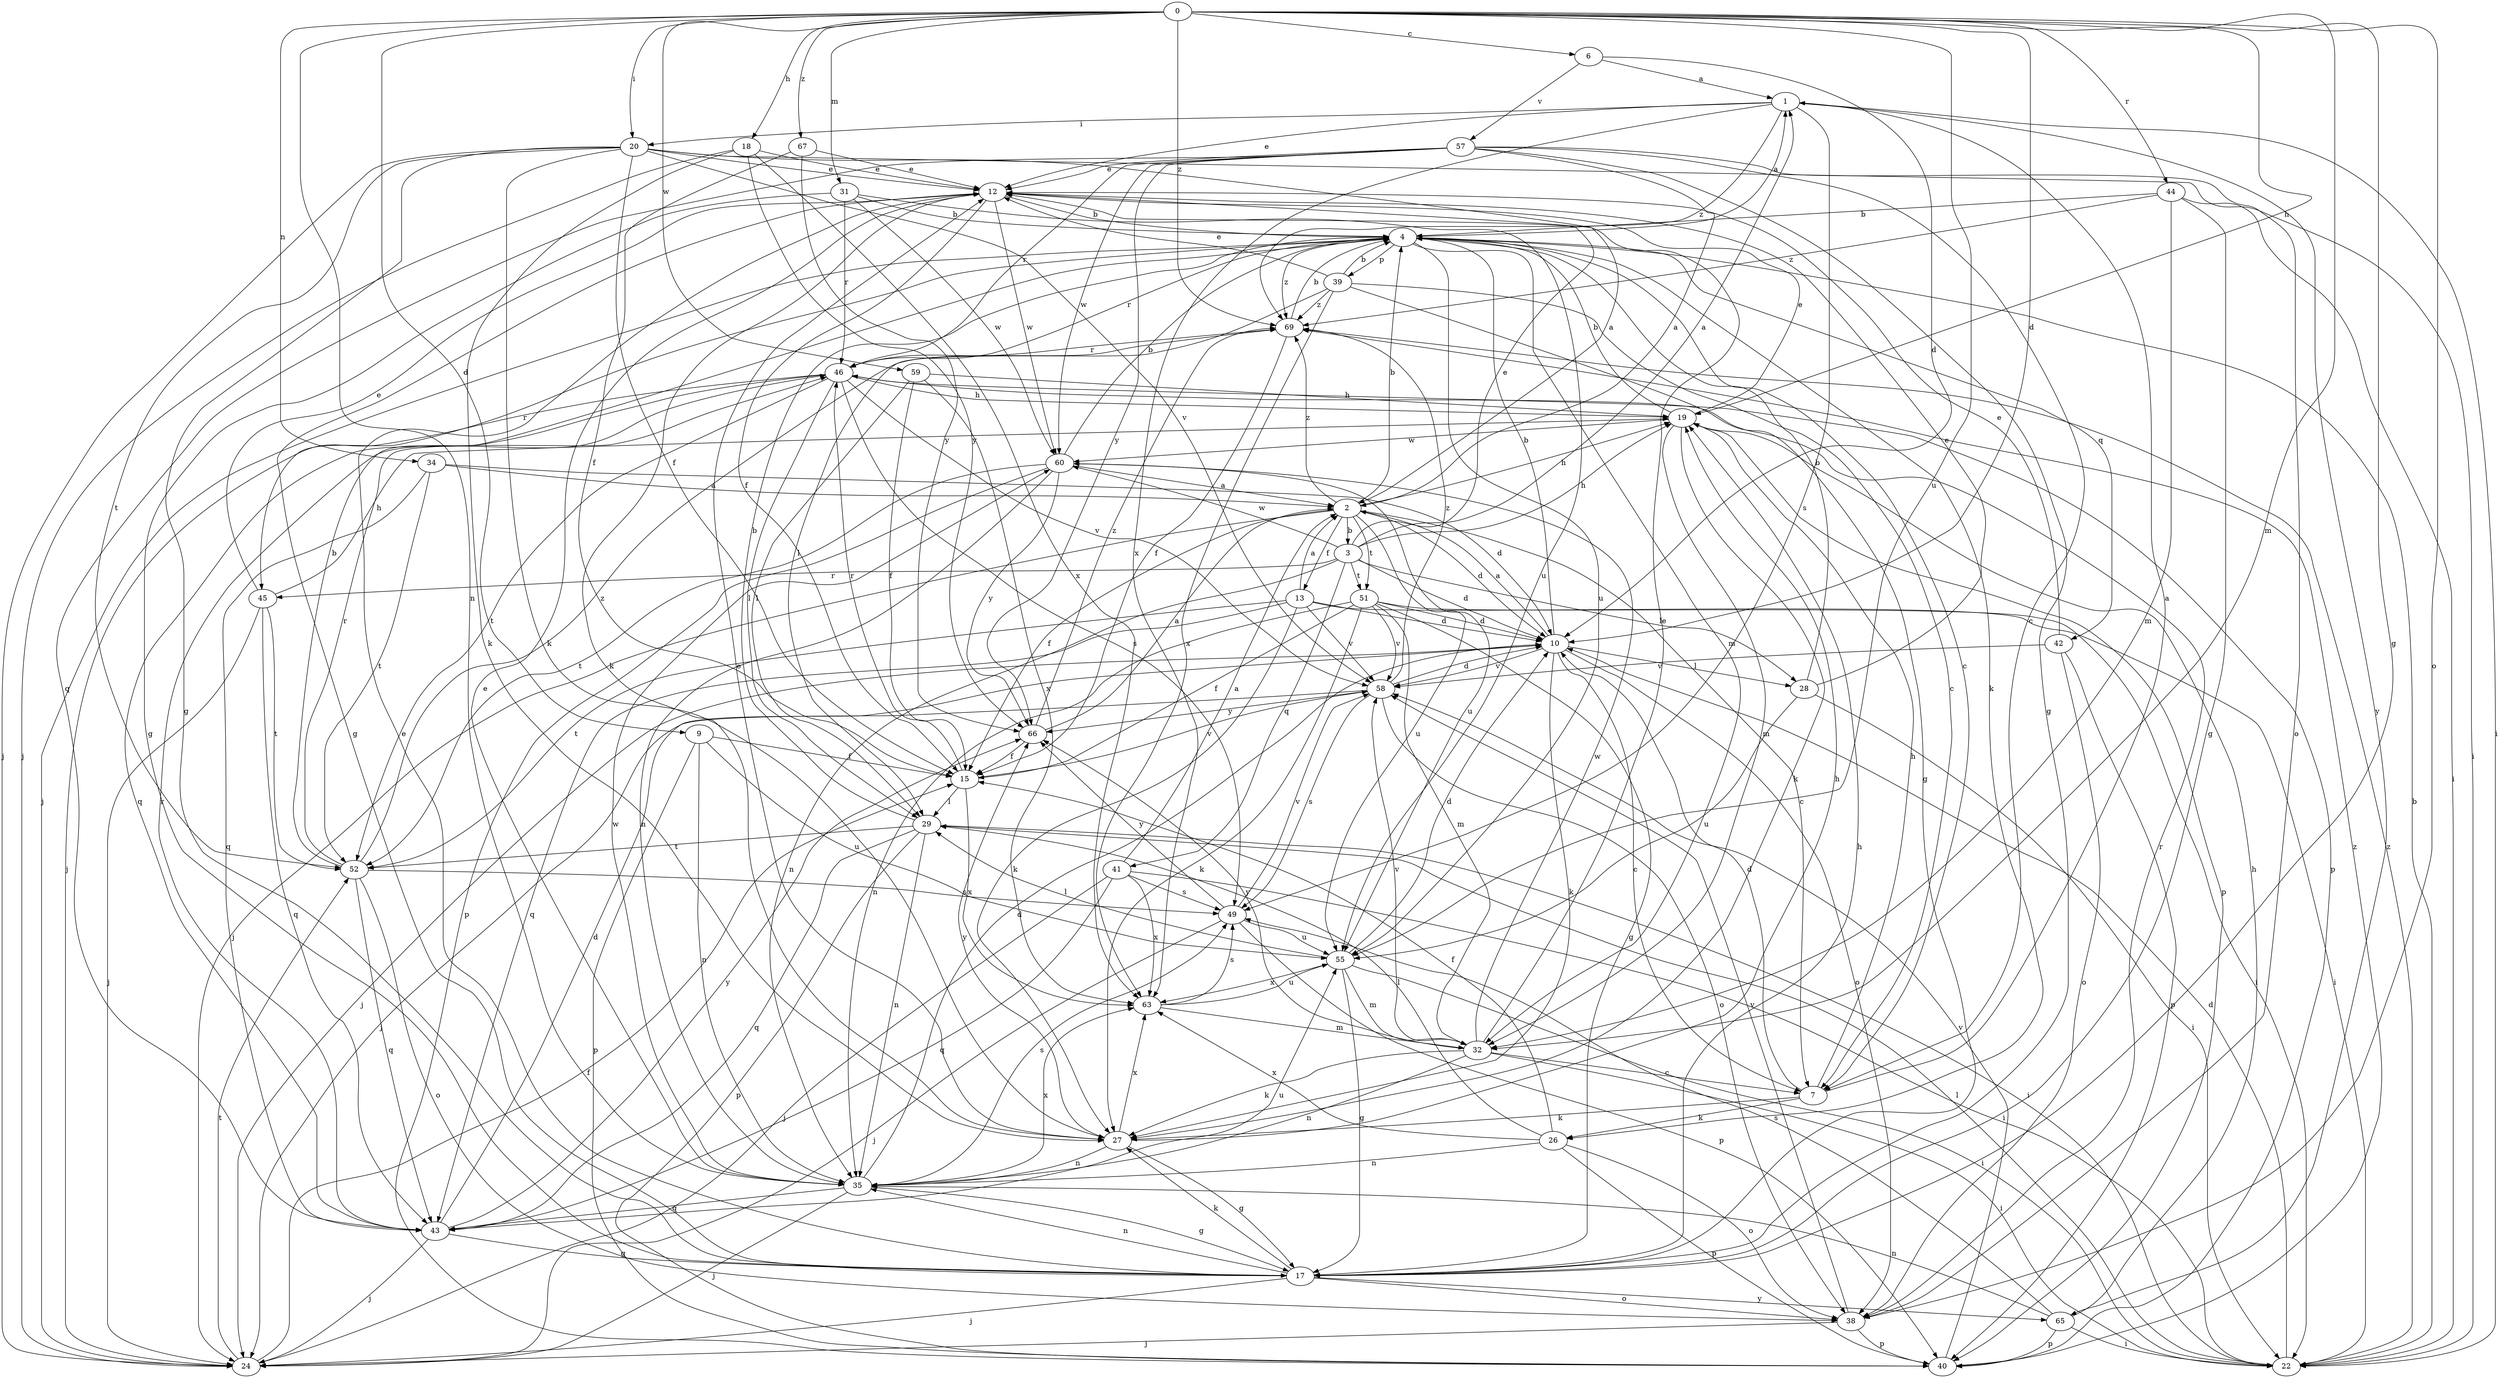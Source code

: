 strict digraph  {
0;
1;
2;
3;
4;
6;
7;
9;
10;
12;
13;
15;
17;
18;
19;
20;
22;
24;
26;
27;
28;
29;
31;
32;
34;
35;
38;
39;
40;
41;
42;
43;
44;
45;
46;
49;
51;
52;
55;
57;
58;
59;
60;
63;
65;
66;
67;
69;
0 -> 6  [label=c];
0 -> 9  [label=d];
0 -> 10  [label=d];
0 -> 17  [label=g];
0 -> 18  [label=h];
0 -> 19  [label=h];
0 -> 20  [label=i];
0 -> 31  [label=m];
0 -> 32  [label=m];
0 -> 34  [label=n];
0 -> 35  [label=n];
0 -> 38  [label=o];
0 -> 44  [label=r];
0 -> 55  [label=u];
0 -> 59  [label=w];
0 -> 67  [label=z];
0 -> 69  [label=z];
1 -> 12  [label=e];
1 -> 20  [label=i];
1 -> 22  [label=i];
1 -> 49  [label=s];
1 -> 63  [label=x];
1 -> 65  [label=y];
1 -> 69  [label=z];
2 -> 3  [label=b];
2 -> 4  [label=b];
2 -> 7  [label=c];
2 -> 10  [label=d];
2 -> 13  [label=f];
2 -> 15  [label=f];
2 -> 19  [label=h];
2 -> 24  [label=j];
2 -> 51  [label=t];
2 -> 55  [label=u];
2 -> 69  [label=z];
3 -> 1  [label=a];
3 -> 10  [label=d];
3 -> 12  [label=e];
3 -> 19  [label=h];
3 -> 28  [label=l];
3 -> 35  [label=n];
3 -> 41  [label=q];
3 -> 45  [label=r];
3 -> 51  [label=t];
3 -> 60  [label=w];
4 -> 1  [label=a];
4 -> 7  [label=c];
4 -> 24  [label=j];
4 -> 26  [label=k];
4 -> 32  [label=m];
4 -> 39  [label=p];
4 -> 42  [label=q];
4 -> 45  [label=r];
4 -> 46  [label=r];
4 -> 55  [label=u];
4 -> 69  [label=z];
6 -> 1  [label=a];
6 -> 10  [label=d];
6 -> 57  [label=v];
7 -> 1  [label=a];
7 -> 10  [label=d];
7 -> 19  [label=h];
7 -> 26  [label=k];
7 -> 27  [label=k];
9 -> 15  [label=f];
9 -> 35  [label=n];
9 -> 40  [label=p];
9 -> 55  [label=u];
10 -> 2  [label=a];
10 -> 4  [label=b];
10 -> 7  [label=c];
10 -> 24  [label=j];
10 -> 27  [label=k];
10 -> 28  [label=l];
10 -> 38  [label=o];
10 -> 58  [label=v];
12 -> 4  [label=b];
12 -> 15  [label=f];
12 -> 17  [label=g];
12 -> 27  [label=k];
12 -> 60  [label=w];
13 -> 2  [label=a];
13 -> 10  [label=d];
13 -> 22  [label=i];
13 -> 27  [label=k];
13 -> 43  [label=q];
13 -> 52  [label=t];
13 -> 58  [label=v];
15 -> 29  [label=l];
15 -> 46  [label=r];
15 -> 58  [label=v];
15 -> 63  [label=x];
17 -> 12  [label=e];
17 -> 19  [label=h];
17 -> 24  [label=j];
17 -> 27  [label=k];
17 -> 35  [label=n];
17 -> 38  [label=o];
17 -> 65  [label=y];
18 -> 12  [label=e];
18 -> 24  [label=j];
18 -> 27  [label=k];
18 -> 63  [label=x];
18 -> 66  [label=y];
19 -> 4  [label=b];
19 -> 12  [label=e];
19 -> 27  [label=k];
19 -> 32  [label=m];
19 -> 40  [label=p];
19 -> 60  [label=w];
20 -> 2  [label=a];
20 -> 12  [label=e];
20 -> 15  [label=f];
20 -> 17  [label=g];
20 -> 22  [label=i];
20 -> 24  [label=j];
20 -> 27  [label=k];
20 -> 52  [label=t];
20 -> 58  [label=v];
22 -> 4  [label=b];
22 -> 10  [label=d];
22 -> 29  [label=l];
22 -> 69  [label=z];
24 -> 15  [label=f];
24 -> 52  [label=t];
26 -> 15  [label=f];
26 -> 29  [label=l];
26 -> 35  [label=n];
26 -> 38  [label=o];
26 -> 40  [label=p];
26 -> 63  [label=x];
27 -> 12  [label=e];
27 -> 17  [label=g];
27 -> 19  [label=h];
27 -> 35  [label=n];
27 -> 63  [label=x];
27 -> 66  [label=y];
28 -> 4  [label=b];
28 -> 12  [label=e];
28 -> 22  [label=i];
28 -> 55  [label=u];
29 -> 4  [label=b];
29 -> 22  [label=i];
29 -> 35  [label=n];
29 -> 40  [label=p];
29 -> 43  [label=q];
29 -> 52  [label=t];
31 -> 4  [label=b];
31 -> 17  [label=g];
31 -> 46  [label=r];
31 -> 55  [label=u];
31 -> 60  [label=w];
32 -> 7  [label=c];
32 -> 12  [label=e];
32 -> 22  [label=i];
32 -> 27  [label=k];
32 -> 35  [label=n];
32 -> 58  [label=v];
32 -> 60  [label=w];
32 -> 66  [label=y];
34 -> 2  [label=a];
34 -> 10  [label=d];
34 -> 43  [label=q];
34 -> 52  [label=t];
35 -> 10  [label=d];
35 -> 12  [label=e];
35 -> 17  [label=g];
35 -> 24  [label=j];
35 -> 43  [label=q];
35 -> 49  [label=s];
35 -> 60  [label=w];
35 -> 63  [label=x];
38 -> 24  [label=j];
38 -> 40  [label=p];
38 -> 46  [label=r];
38 -> 58  [label=v];
39 -> 4  [label=b];
39 -> 7  [label=c];
39 -> 12  [label=e];
39 -> 17  [label=g];
39 -> 29  [label=l];
39 -> 63  [label=x];
39 -> 69  [label=z];
40 -> 58  [label=v];
40 -> 69  [label=z];
41 -> 2  [label=a];
41 -> 22  [label=i];
41 -> 24  [label=j];
41 -> 43  [label=q];
41 -> 49  [label=s];
41 -> 63  [label=x];
42 -> 12  [label=e];
42 -> 38  [label=o];
42 -> 40  [label=p];
42 -> 58  [label=v];
43 -> 10  [label=d];
43 -> 17  [label=g];
43 -> 24  [label=j];
43 -> 46  [label=r];
43 -> 55  [label=u];
43 -> 66  [label=y];
44 -> 4  [label=b];
44 -> 17  [label=g];
44 -> 22  [label=i];
44 -> 32  [label=m];
44 -> 69  [label=z];
45 -> 12  [label=e];
45 -> 19  [label=h];
45 -> 24  [label=j];
45 -> 43  [label=q];
45 -> 52  [label=t];
46 -> 19  [label=h];
46 -> 24  [label=j];
46 -> 29  [label=l];
46 -> 40  [label=p];
46 -> 43  [label=q];
46 -> 49  [label=s];
46 -> 52  [label=t];
46 -> 58  [label=v];
49 -> 24  [label=j];
49 -> 40  [label=p];
49 -> 55  [label=u];
49 -> 58  [label=v];
49 -> 66  [label=y];
51 -> 10  [label=d];
51 -> 15  [label=f];
51 -> 17  [label=g];
51 -> 22  [label=i];
51 -> 27  [label=k];
51 -> 32  [label=m];
51 -> 35  [label=n];
51 -> 58  [label=v];
52 -> 4  [label=b];
52 -> 38  [label=o];
52 -> 43  [label=q];
52 -> 46  [label=r];
52 -> 49  [label=s];
52 -> 69  [label=z];
55 -> 10  [label=d];
55 -> 17  [label=g];
55 -> 22  [label=i];
55 -> 29  [label=l];
55 -> 32  [label=m];
55 -> 63  [label=x];
57 -> 2  [label=a];
57 -> 7  [label=c];
57 -> 12  [label=e];
57 -> 17  [label=g];
57 -> 38  [label=o];
57 -> 43  [label=q];
57 -> 46  [label=r];
57 -> 60  [label=w];
57 -> 66  [label=y];
58 -> 10  [label=d];
58 -> 24  [label=j];
58 -> 38  [label=o];
58 -> 49  [label=s];
58 -> 66  [label=y];
58 -> 69  [label=z];
59 -> 15  [label=f];
59 -> 19  [label=h];
59 -> 29  [label=l];
59 -> 63  [label=x];
60 -> 2  [label=a];
60 -> 4  [label=b];
60 -> 35  [label=n];
60 -> 40  [label=p];
60 -> 52  [label=t];
60 -> 55  [label=u];
60 -> 66  [label=y];
63 -> 32  [label=m];
63 -> 49  [label=s];
63 -> 55  [label=u];
65 -> 19  [label=h];
65 -> 22  [label=i];
65 -> 35  [label=n];
65 -> 40  [label=p];
65 -> 49  [label=s];
66 -> 2  [label=a];
66 -> 15  [label=f];
66 -> 69  [label=z];
67 -> 12  [label=e];
67 -> 15  [label=f];
67 -> 66  [label=y];
69 -> 4  [label=b];
69 -> 15  [label=f];
69 -> 46  [label=r];
}
